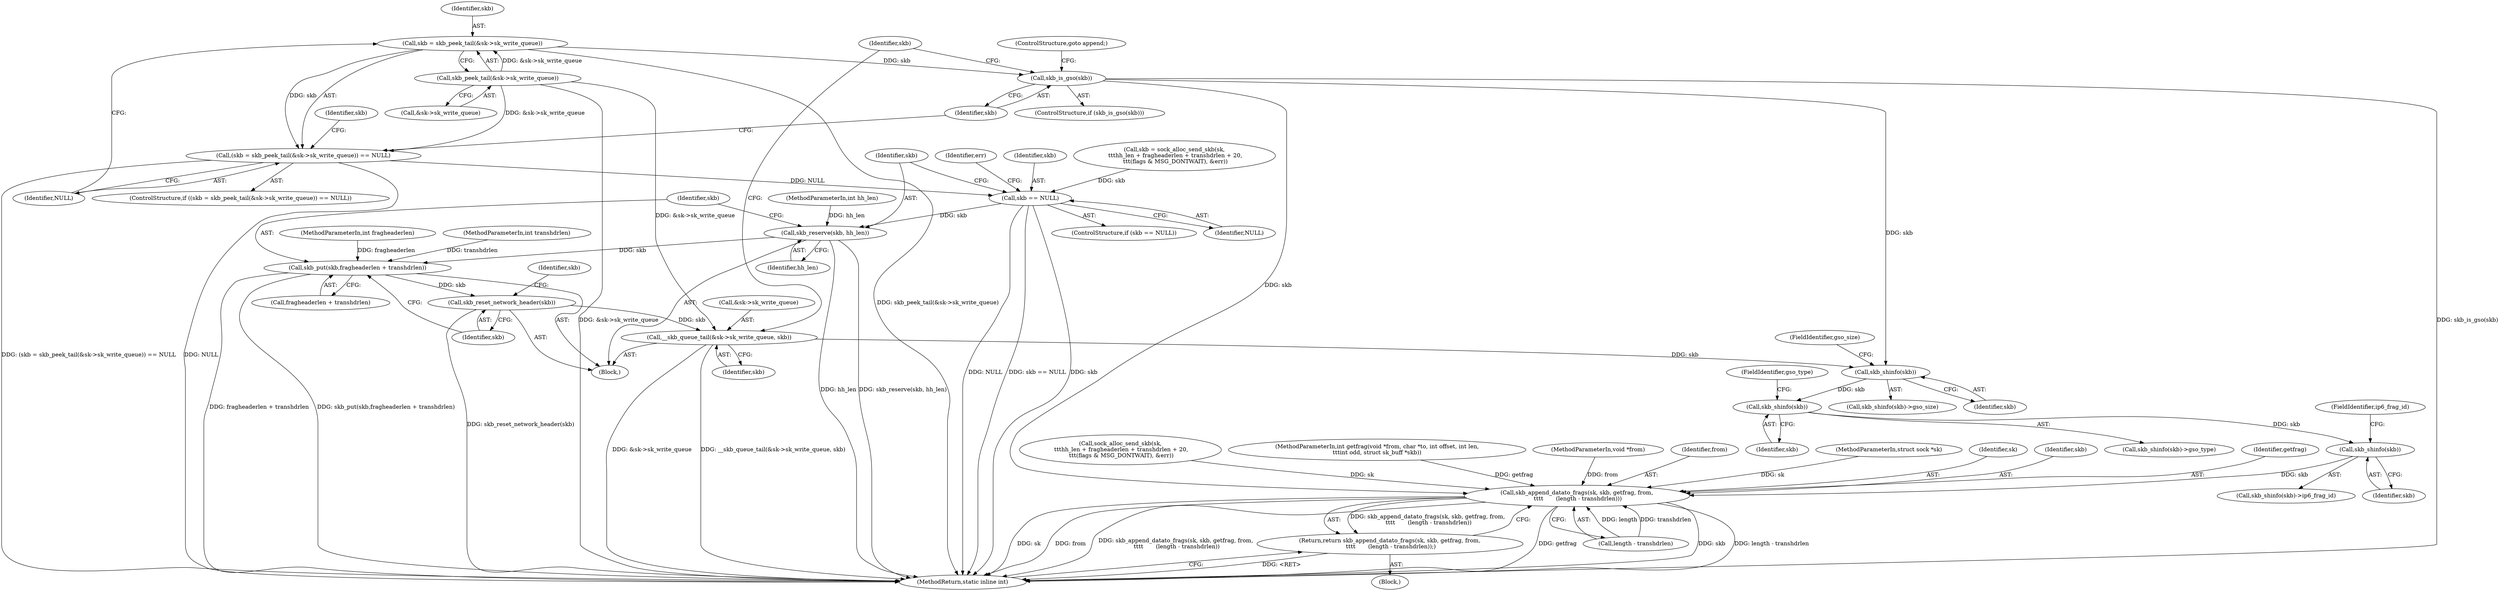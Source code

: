 digraph "0_linux_c547dbf55d5f8cf615ccc0e7265e98db27d3fb8b@pointer" {
"1000123" [label="(Call,skb = skb_peek_tail(&sk->sk_write_queue))"];
"1000125" [label="(Call,skb_peek_tail(&sk->sk_write_queue))"];
"1000122" [label="(Call,(skb = skb_peek_tail(&sk->sk_write_queue)) == NULL)"];
"1000149" [label="(Call,skb == NULL)"];
"1000154" [label="(Call,skb_reserve(skb, hh_len))"];
"1000157" [label="(Call,skb_put(skb,fragheaderlen + transhdrlen))"];
"1000162" [label="(Call,skb_reset_network_header(skb))"];
"1000184" [label="(Call,__skb_queue_tail(&sk->sk_write_queue, skb))"];
"1000203" [label="(Call,skb_shinfo(skb))"];
"1000216" [label="(Call,skb_shinfo(skb))"];
"1000226" [label="(Call,skb_shinfo(skb))"];
"1000234" [label="(Call,skb_append_datato_frags(sk, skb, getfrag, from,\n \t\t\t\t       (length - transhdrlen)))"];
"1000233" [label="(Return,return skb_append_datato_frags(sk, skb, getfrag, from,\n \t\t\t\t       (length - transhdrlen));)"];
"1000192" [label="(Call,skb_is_gso(skb))"];
"1000130" [label="(Identifier,NULL)"];
"1000123" [label="(Call,skb = skb_peek_tail(&sk->sk_write_queue))"];
"1000113" [label="(MethodParameterIn,int transhdrlen)"];
"1000203" [label="(Call,skb_shinfo(skb))"];
"1000242" [label="(MethodReturn,static inline int)"];
"1000192" [label="(Call,skb_is_gso(skb))"];
"1000131" [label="(Block,)"];
"1000185" [label="(Call,&sk->sk_write_queue)"];
"1000193" [label="(Identifier,skb)"];
"1000235" [label="(Identifier,sk)"];
"1000189" [label="(Identifier,skb)"];
"1000233" [label="(Return,return skb_append_datato_frags(sk, skb, getfrag, from,\n \t\t\t\t       (length - transhdrlen));)"];
"1000236" [label="(Identifier,skb)"];
"1000237" [label="(Identifier,getfrag)"];
"1000234" [label="(Call,skb_append_datato_frags(sk, skb, getfrag, from,\n \t\t\t\t       (length - transhdrlen)))"];
"1000150" [label="(Identifier,skb)"];
"1000122" [label="(Call,(skb = skb_peek_tail(&sk->sk_write_queue)) == NULL)"];
"1000155" [label="(Identifier,skb)"];
"1000163" [label="(Identifier,skb)"];
"1000204" [label="(Identifier,skb)"];
"1000162" [label="(Call,skb_reset_network_header(skb))"];
"1000124" [label="(Identifier,skb)"];
"1000218" [label="(FieldIdentifier,gso_type)"];
"1000226" [label="(Call,skb_shinfo(skb))"];
"1000166" [label="(Identifier,skb)"];
"1000126" [label="(Call,&sk->sk_write_queue)"];
"1000134" [label="(Call,sock_alloc_send_skb(sk,\n \t\t\thh_len + fragheaderlen + transhdrlen + 20,\n \t\t\t(flags & MSG_DONTWAIT), &err))"];
"1000148" [label="(ControlStructure,if (skb == NULL))"];
"1000125" [label="(Call,skb_peek_tail(&sk->sk_write_queue))"];
"1000184" [label="(Call,__skb_queue_tail(&sk->sk_write_queue, skb))"];
"1000159" [label="(Call,fragheaderlen + transhdrlen)"];
"1000198" [label="(Identifier,skb)"];
"1000132" [label="(Call,skb = sock_alloc_send_skb(sk,\n \t\t\thh_len + fragheaderlen + transhdrlen + 20,\n \t\t\t(flags & MSG_DONTWAIT), &err))"];
"1000111" [label="(MethodParameterIn,int hh_len)"];
"1000117" [label="(Block,)"];
"1000108" [label="(MethodParameterIn,int getfrag(void *from, char *to, int offset, int len,\n\t\t\tint odd, struct sk_buff *skb))"];
"1000195" [label="(ControlStructure,goto append;)"];
"1000227" [label="(Identifier,skb)"];
"1000157" [label="(Call,skb_put(skb,fragheaderlen + transhdrlen))"];
"1000225" [label="(Call,skb_shinfo(skb)->ip6_frag_id)"];
"1000109" [label="(MethodParameterIn,void *from)"];
"1000158" [label="(Identifier,skb)"];
"1000112" [label="(MethodParameterIn,int fragheaderlen)"];
"1000153" [label="(Identifier,err)"];
"1000238" [label="(Identifier,from)"];
"1000191" [label="(ControlStructure,if (skb_is_gso(skb)))"];
"1000156" [label="(Identifier,hh_len)"];
"1000149" [label="(Call,skb == NULL)"];
"1000215" [label="(Call,skb_shinfo(skb)->gso_type)"];
"1000151" [label="(Identifier,NULL)"];
"1000216" [label="(Call,skb_shinfo(skb))"];
"1000205" [label="(FieldIdentifier,gso_size)"];
"1000239" [label="(Call,length - transhdrlen)"];
"1000107" [label="(MethodParameterIn,struct sock *sk)"];
"1000202" [label="(Call,skb_shinfo(skb)->gso_size)"];
"1000133" [label="(Identifier,skb)"];
"1000154" [label="(Call,skb_reserve(skb, hh_len))"];
"1000121" [label="(ControlStructure,if ((skb = skb_peek_tail(&sk->sk_write_queue)) == NULL))"];
"1000217" [label="(Identifier,skb)"];
"1000228" [label="(FieldIdentifier,ip6_frag_id)"];
"1000123" -> "1000122"  [label="AST: "];
"1000123" -> "1000125"  [label="CFG: "];
"1000124" -> "1000123"  [label="AST: "];
"1000125" -> "1000123"  [label="AST: "];
"1000130" -> "1000123"  [label="CFG: "];
"1000123" -> "1000242"  [label="DDG: skb_peek_tail(&sk->sk_write_queue)"];
"1000123" -> "1000122"  [label="DDG: skb"];
"1000125" -> "1000123"  [label="DDG: &sk->sk_write_queue"];
"1000123" -> "1000192"  [label="DDG: skb"];
"1000125" -> "1000126"  [label="CFG: "];
"1000126" -> "1000125"  [label="AST: "];
"1000125" -> "1000242"  [label="DDG: &sk->sk_write_queue"];
"1000125" -> "1000122"  [label="DDG: &sk->sk_write_queue"];
"1000125" -> "1000184"  [label="DDG: &sk->sk_write_queue"];
"1000122" -> "1000121"  [label="AST: "];
"1000122" -> "1000130"  [label="CFG: "];
"1000130" -> "1000122"  [label="AST: "];
"1000133" -> "1000122"  [label="CFG: "];
"1000193" -> "1000122"  [label="CFG: "];
"1000122" -> "1000242"  [label="DDG: NULL"];
"1000122" -> "1000242"  [label="DDG: (skb = skb_peek_tail(&sk->sk_write_queue)) == NULL"];
"1000122" -> "1000149"  [label="DDG: NULL"];
"1000149" -> "1000148"  [label="AST: "];
"1000149" -> "1000151"  [label="CFG: "];
"1000150" -> "1000149"  [label="AST: "];
"1000151" -> "1000149"  [label="AST: "];
"1000153" -> "1000149"  [label="CFG: "];
"1000155" -> "1000149"  [label="CFG: "];
"1000149" -> "1000242"  [label="DDG: NULL"];
"1000149" -> "1000242"  [label="DDG: skb == NULL"];
"1000149" -> "1000242"  [label="DDG: skb"];
"1000132" -> "1000149"  [label="DDG: skb"];
"1000149" -> "1000154"  [label="DDG: skb"];
"1000154" -> "1000131"  [label="AST: "];
"1000154" -> "1000156"  [label="CFG: "];
"1000155" -> "1000154"  [label="AST: "];
"1000156" -> "1000154"  [label="AST: "];
"1000158" -> "1000154"  [label="CFG: "];
"1000154" -> "1000242"  [label="DDG: skb_reserve(skb, hh_len)"];
"1000154" -> "1000242"  [label="DDG: hh_len"];
"1000111" -> "1000154"  [label="DDG: hh_len"];
"1000154" -> "1000157"  [label="DDG: skb"];
"1000157" -> "1000131"  [label="AST: "];
"1000157" -> "1000159"  [label="CFG: "];
"1000158" -> "1000157"  [label="AST: "];
"1000159" -> "1000157"  [label="AST: "];
"1000163" -> "1000157"  [label="CFG: "];
"1000157" -> "1000242"  [label="DDG: fragheaderlen + transhdrlen"];
"1000157" -> "1000242"  [label="DDG: skb_put(skb,fragheaderlen + transhdrlen)"];
"1000112" -> "1000157"  [label="DDG: fragheaderlen"];
"1000113" -> "1000157"  [label="DDG: transhdrlen"];
"1000157" -> "1000162"  [label="DDG: skb"];
"1000162" -> "1000131"  [label="AST: "];
"1000162" -> "1000163"  [label="CFG: "];
"1000163" -> "1000162"  [label="AST: "];
"1000166" -> "1000162"  [label="CFG: "];
"1000162" -> "1000242"  [label="DDG: skb_reset_network_header(skb)"];
"1000162" -> "1000184"  [label="DDG: skb"];
"1000184" -> "1000131"  [label="AST: "];
"1000184" -> "1000189"  [label="CFG: "];
"1000185" -> "1000184"  [label="AST: "];
"1000189" -> "1000184"  [label="AST: "];
"1000198" -> "1000184"  [label="CFG: "];
"1000184" -> "1000242"  [label="DDG: &sk->sk_write_queue"];
"1000184" -> "1000242"  [label="DDG: __skb_queue_tail(&sk->sk_write_queue, skb)"];
"1000184" -> "1000203"  [label="DDG: skb"];
"1000203" -> "1000202"  [label="AST: "];
"1000203" -> "1000204"  [label="CFG: "];
"1000204" -> "1000203"  [label="AST: "];
"1000205" -> "1000203"  [label="CFG: "];
"1000192" -> "1000203"  [label="DDG: skb"];
"1000203" -> "1000216"  [label="DDG: skb"];
"1000216" -> "1000215"  [label="AST: "];
"1000216" -> "1000217"  [label="CFG: "];
"1000217" -> "1000216"  [label="AST: "];
"1000218" -> "1000216"  [label="CFG: "];
"1000216" -> "1000226"  [label="DDG: skb"];
"1000226" -> "1000225"  [label="AST: "];
"1000226" -> "1000227"  [label="CFG: "];
"1000227" -> "1000226"  [label="AST: "];
"1000228" -> "1000226"  [label="CFG: "];
"1000226" -> "1000234"  [label="DDG: skb"];
"1000234" -> "1000233"  [label="AST: "];
"1000234" -> "1000239"  [label="CFG: "];
"1000235" -> "1000234"  [label="AST: "];
"1000236" -> "1000234"  [label="AST: "];
"1000237" -> "1000234"  [label="AST: "];
"1000238" -> "1000234"  [label="AST: "];
"1000239" -> "1000234"  [label="AST: "];
"1000233" -> "1000234"  [label="CFG: "];
"1000234" -> "1000242"  [label="DDG: getfrag"];
"1000234" -> "1000242"  [label="DDG: skb"];
"1000234" -> "1000242"  [label="DDG: length - transhdrlen"];
"1000234" -> "1000242"  [label="DDG: sk"];
"1000234" -> "1000242"  [label="DDG: from"];
"1000234" -> "1000242"  [label="DDG: skb_append_datato_frags(sk, skb, getfrag, from,\n \t\t\t\t       (length - transhdrlen))"];
"1000234" -> "1000233"  [label="DDG: skb_append_datato_frags(sk, skb, getfrag, from,\n \t\t\t\t       (length - transhdrlen))"];
"1000134" -> "1000234"  [label="DDG: sk"];
"1000107" -> "1000234"  [label="DDG: sk"];
"1000192" -> "1000234"  [label="DDG: skb"];
"1000108" -> "1000234"  [label="DDG: getfrag"];
"1000109" -> "1000234"  [label="DDG: from"];
"1000239" -> "1000234"  [label="DDG: length"];
"1000239" -> "1000234"  [label="DDG: transhdrlen"];
"1000233" -> "1000117"  [label="AST: "];
"1000242" -> "1000233"  [label="CFG: "];
"1000233" -> "1000242"  [label="DDG: <RET>"];
"1000192" -> "1000191"  [label="AST: "];
"1000192" -> "1000193"  [label="CFG: "];
"1000193" -> "1000192"  [label="AST: "];
"1000195" -> "1000192"  [label="CFG: "];
"1000198" -> "1000192"  [label="CFG: "];
"1000192" -> "1000242"  [label="DDG: skb_is_gso(skb)"];
}
